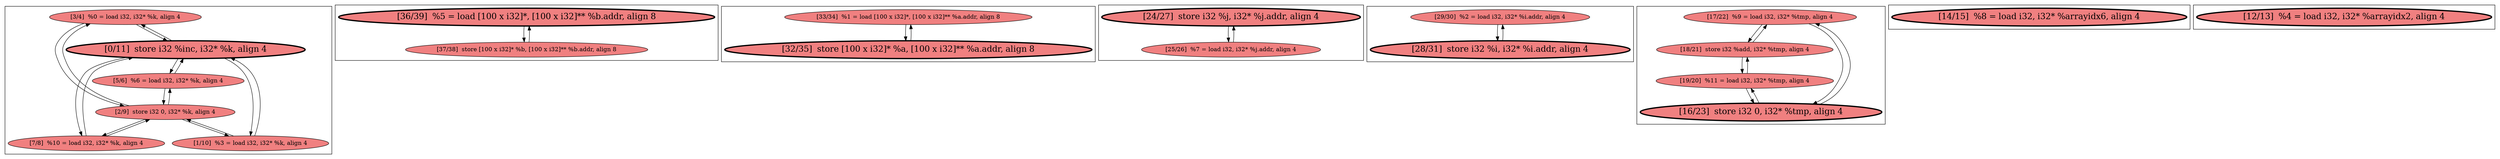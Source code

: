 
digraph G {



node70->node72 [ ]
node72->node70 [ ]
node71->node68 [ ]
node68->node71 [ ]
node77->node76 [ ]
node74->node75 [ ]
node75->node74 [ ]
node73->node72 [ ]
node73->node71 [ ]
node79->node78 [ ]
node78->node79 [ ]
node71->node73 [ ]
node80->node81 [ ]
node76->node77 [ ]
node85->node84 [ ]
node70->node71 [ ]
node84->node85 [ ]
node69->node72 [ ]
node85->node82 [ ]
node71->node69 [ ]
node83->node84 [ ]
node81->node80 [ ]
node72->node68 [ ]
node83->node82 [ ]
node82->node83 [ ]
node72->node73 [ ]
node68->node72 [ ]
node72->node69 [ ]
node82->node85 [ ]
node71->node70 [ ]
node84->node83 [ ]
node69->node71 [ ]


subgraph cluster7 {


node87 [penwidth=3.0,fontsize=20,fillcolor=lightcoral,label="[14/15]  %8 = load i32, i32* %arrayidx6, align 4",shape=ellipse,style=filled ]



}

subgraph cluster6 {


node86 [penwidth=3.0,fontsize=20,fillcolor=lightcoral,label="[12/13]  %4 = load i32, i32* %arrayidx2, align 4",shape=ellipse,style=filled ]



}

subgraph cluster0 {


node72 [penwidth=3.0,fontsize=20,fillcolor=lightcoral,label="[0/11]  store i32 %inc, i32* %k, align 4",shape=ellipse,style=filled ]
node71 [fillcolor=lightcoral,label="[2/9]  store i32 0, i32* %k, align 4",shape=ellipse,style=filled ]
node70 [fillcolor=lightcoral,label="[3/4]  %0 = load i32, i32* %k, align 4",shape=ellipse,style=filled ]
node68 [fillcolor=lightcoral,label="[7/8]  %10 = load i32, i32* %k, align 4",shape=ellipse,style=filled ]
node73 [fillcolor=lightcoral,label="[1/10]  %3 = load i32, i32* %k, align 4",shape=ellipse,style=filled ]
node69 [fillcolor=lightcoral,label="[5/6]  %6 = load i32, i32* %k, align 4",shape=ellipse,style=filled ]



}

subgraph cluster5 {


node85 [fillcolor=lightcoral,label="[17/22]  %9 = load i32, i32* %tmp, align 4",shape=ellipse,style=filled ]
node84 [fillcolor=lightcoral,label="[18/21]  store i32 %add, i32* %tmp, align 4",shape=ellipse,style=filled ]
node82 [penwidth=3.0,fontsize=20,fillcolor=lightcoral,label="[16/23]  store i32 0, i32* %tmp, align 4",shape=ellipse,style=filled ]
node83 [fillcolor=lightcoral,label="[19/20]  %11 = load i32, i32* %tmp, align 4",shape=ellipse,style=filled ]



}

subgraph cluster1 {


node75 [penwidth=3.0,fontsize=20,fillcolor=lightcoral,label="[32/35]  store [100 x i32]* %a, [100 x i32]** %a.addr, align 8",shape=ellipse,style=filled ]
node74 [fillcolor=lightcoral,label="[33/34]  %1 = load [100 x i32]*, [100 x i32]** %a.addr, align 8",shape=ellipse,style=filled ]



}

subgraph cluster2 {


node77 [penwidth=3.0,fontsize=20,fillcolor=lightcoral,label="[36/39]  %5 = load [100 x i32]*, [100 x i32]** %b.addr, align 8",shape=ellipse,style=filled ]
node76 [fillcolor=lightcoral,label="[37/38]  store [100 x i32]* %b, [100 x i32]** %b.addr, align 8",shape=ellipse,style=filled ]



}

subgraph cluster3 {


node79 [penwidth=3.0,fontsize=20,fillcolor=lightcoral,label="[24/27]  store i32 %j, i32* %j.addr, align 4",shape=ellipse,style=filled ]
node78 [fillcolor=lightcoral,label="[25/26]  %7 = load i32, i32* %j.addr, align 4",shape=ellipse,style=filled ]



}

subgraph cluster4 {


node81 [penwidth=3.0,fontsize=20,fillcolor=lightcoral,label="[28/31]  store i32 %i, i32* %i.addr, align 4",shape=ellipse,style=filled ]
node80 [fillcolor=lightcoral,label="[29/30]  %2 = load i32, i32* %i.addr, align 4",shape=ellipse,style=filled ]



}

}
